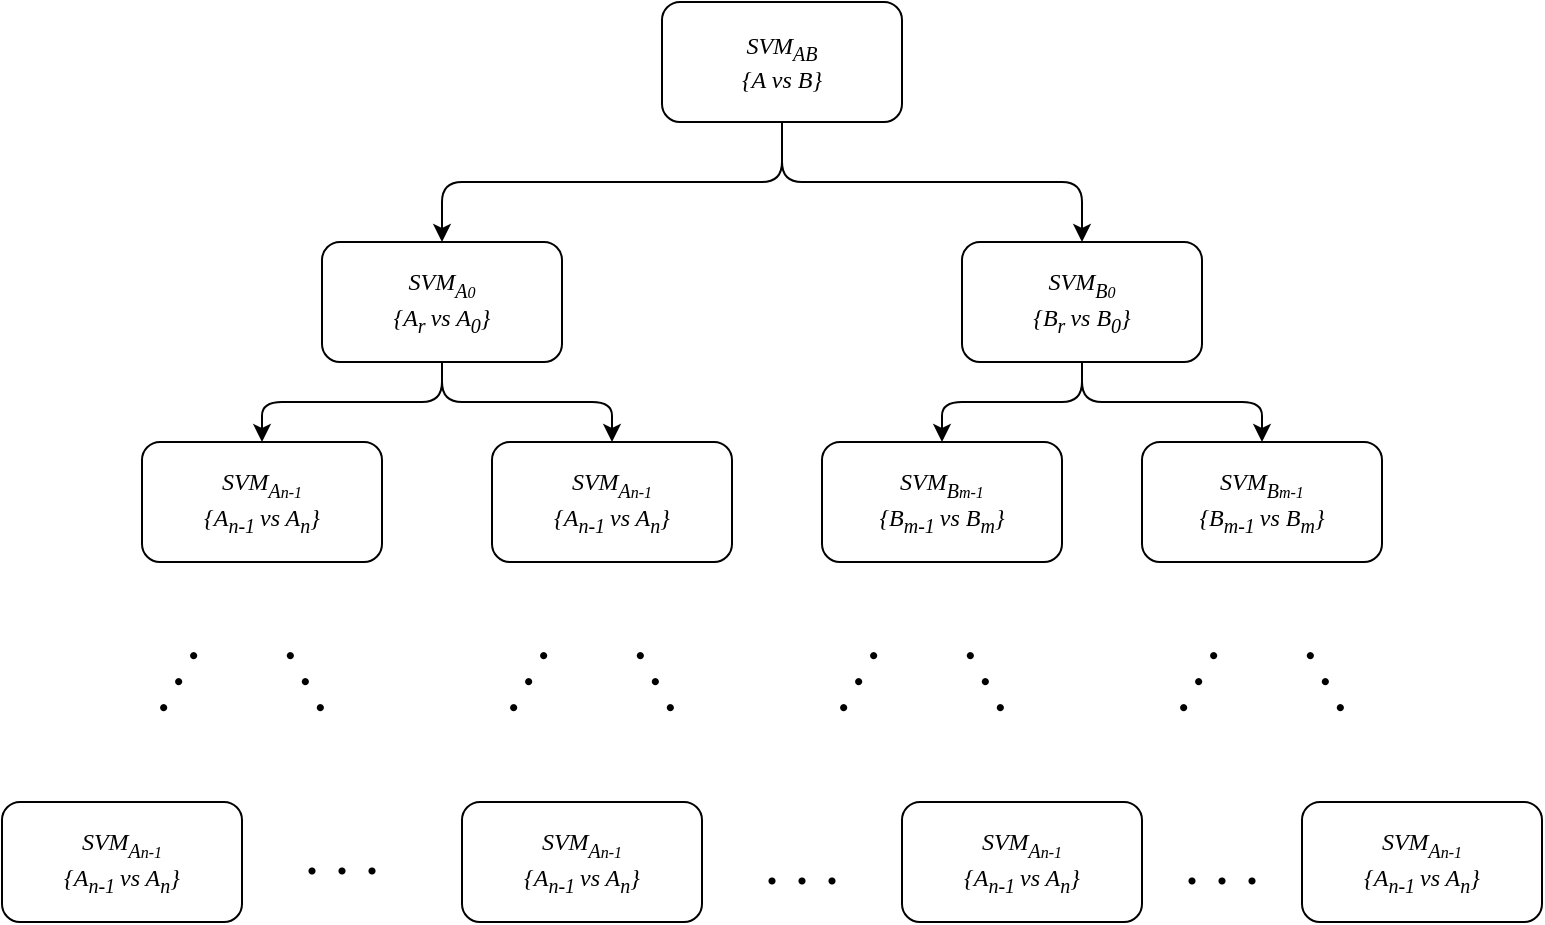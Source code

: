 <mxfile>
    <diagram id="xv-YtesteRBVoPzP7Zjw" name="Page-1">
        <mxGraphModel dx="854" dy="997" grid="1" gridSize="10" guides="1" tooltips="1" connect="1" arrows="1" fold="1" page="1" pageScale="1" pageWidth="850" pageHeight="1100" math="0" shadow="0">
            <root>
                <mxCell id="0"/>
                <mxCell id="1" parent="0"/>
                <mxCell id="2" style="edgeStyle=none;html=1;exitX=0.5;exitY=1;exitDx=0;exitDy=0;entryX=0.5;entryY=0;entryDx=0;entryDy=0;" edge="1" parent="1" source="4" target="9">
                    <mxGeometry relative="1" as="geometry">
                        <mxPoint x="320" y="200" as="targetPoint"/>
                        <Array as="points">
                            <mxPoint x="450" y="170"/>
                            <mxPoint x="280" y="170"/>
                        </Array>
                    </mxGeometry>
                </mxCell>
                <mxCell id="3" style="edgeStyle=none;html=1;exitX=0.5;exitY=1;exitDx=0;exitDy=0;entryX=0.5;entryY=0;entryDx=0;entryDy=0;" edge="1" parent="1" source="4" target="12">
                    <mxGeometry relative="1" as="geometry">
                        <mxPoint x="530" y="200" as="targetPoint"/>
                        <Array as="points">
                            <mxPoint x="450" y="170"/>
                            <mxPoint x="600" y="170"/>
                        </Array>
                    </mxGeometry>
                </mxCell>
                <mxCell id="4" value="&lt;i&gt;&lt;font face=&quot;Georgia&quot;&gt;SVM&lt;sub&gt;AB&lt;/sub&gt;&lt;br&gt;{A vs B}&lt;br&gt;&lt;/font&gt;&lt;/i&gt;" style="rounded=1;whiteSpace=wrap;html=1;" vertex="1" parent="1">
                    <mxGeometry x="390" y="80" width="120" height="60" as="geometry"/>
                </mxCell>
                <mxCell id="23" style="edgeStyle=none;html=1;exitX=0.5;exitY=1;exitDx=0;exitDy=0;entryX=0.5;entryY=0;entryDx=0;entryDy=0;" edge="1" parent="1" source="9" target="18">
                    <mxGeometry relative="1" as="geometry">
                        <Array as="points">
                            <mxPoint x="280" y="280"/>
                            <mxPoint x="190" y="280"/>
                        </Array>
                    </mxGeometry>
                </mxCell>
                <mxCell id="24" style="edgeStyle=none;html=1;exitX=0.5;exitY=1;exitDx=0;exitDy=0;entryX=0.5;entryY=0;entryDx=0;entryDy=0;" edge="1" parent="1" source="9" target="10">
                    <mxGeometry relative="1" as="geometry">
                        <Array as="points">
                            <mxPoint x="280" y="280"/>
                            <mxPoint x="365" y="280"/>
                        </Array>
                    </mxGeometry>
                </mxCell>
                <mxCell id="9" value="&lt;font face=&quot;Georgia&quot;&gt;&lt;i&gt;SVM&lt;sub&gt;A&lt;span style=&quot;font-size: 8px&quot;&gt;0&lt;br&gt;&lt;/span&gt;&lt;/sub&gt;&lt;/i&gt;&lt;/font&gt;&lt;font face=&quot;Georgia&quot;&gt;&lt;i&gt;{A&lt;sub&gt;r &lt;/sub&gt;vs A&lt;sub&gt;0&lt;/sub&gt;}&lt;/i&gt;&lt;br&gt;&lt;/font&gt;" style="rounded=1;whiteSpace=wrap;html=1;" vertex="1" parent="1">
                    <mxGeometry x="220" y="200" width="120" height="60" as="geometry"/>
                </mxCell>
                <mxCell id="10" value="&lt;font face=&quot;Georgia&quot;&gt;&lt;i&gt;SVM&lt;sub&gt;A&lt;span style=&quot;font-size: 8px&quot;&gt;n-1&lt;br&gt;&lt;/span&gt;&lt;/sub&gt;&lt;/i&gt;&lt;/font&gt;&lt;font face=&quot;Georgia&quot;&gt;&lt;i&gt;{A&lt;sub&gt;n-1&amp;nbsp;&lt;/sub&gt;vs A&lt;sub&gt;n&lt;/sub&gt;}&lt;/i&gt;&lt;/font&gt;&lt;i&gt;&lt;font face=&quot;Georgia&quot;&gt;&lt;br&gt;&lt;/font&gt;&lt;/i&gt;" style="rounded=1;whiteSpace=wrap;html=1;" vertex="1" parent="1">
                    <mxGeometry x="305" y="300" width="120" height="60" as="geometry"/>
                </mxCell>
                <mxCell id="11" value="&lt;font face=&quot;Georgia&quot;&gt;&lt;i&gt;SVM&lt;sub&gt;B&lt;font style=&quot;font-size: 8px&quot;&gt;m&lt;/font&gt;&lt;span style=&quot;font-size: 8px&quot;&gt;-1&lt;br&gt;&lt;/span&gt;&lt;/sub&gt;&lt;/i&gt;&lt;/font&gt;&lt;font face=&quot;Georgia&quot;&gt;&lt;i&gt;{B&lt;sub&gt;m-1&amp;nbsp;&lt;/sub&gt;vs B&lt;sub&gt;m&lt;/sub&gt;}&lt;/i&gt;&lt;/font&gt;&lt;i&gt;&lt;font face=&quot;Georgia&quot;&gt;&lt;br&gt;&lt;/font&gt;&lt;/i&gt;" style="rounded=1;whiteSpace=wrap;html=1;" vertex="1" parent="1">
                    <mxGeometry x="470" y="300" width="120" height="60" as="geometry"/>
                </mxCell>
                <mxCell id="25" style="edgeStyle=none;html=1;exitX=0.5;exitY=1;exitDx=0;exitDy=0;entryX=0.5;entryY=0;entryDx=0;entryDy=0;" edge="1" parent="1" source="12" target="11">
                    <mxGeometry relative="1" as="geometry">
                        <Array as="points">
                            <mxPoint x="600" y="280"/>
                            <mxPoint x="530" y="280"/>
                        </Array>
                    </mxGeometry>
                </mxCell>
                <mxCell id="26" style="edgeStyle=none;html=1;exitX=0.5;exitY=1;exitDx=0;exitDy=0;entryX=0.5;entryY=0;entryDx=0;entryDy=0;" edge="1" parent="1" source="12" target="19">
                    <mxGeometry relative="1" as="geometry">
                        <Array as="points">
                            <mxPoint x="600" y="280"/>
                            <mxPoint x="690" y="280"/>
                        </Array>
                    </mxGeometry>
                </mxCell>
                <mxCell id="12" value="&lt;font face=&quot;Georgia&quot;&gt;&lt;i&gt;SVM&lt;sub&gt;B&lt;span style=&quot;font-size: 8px&quot;&gt;0&lt;br&gt;&lt;/span&gt;&lt;/sub&gt;&lt;/i&gt;&lt;/font&gt;&lt;font face=&quot;Georgia&quot;&gt;&lt;i&gt;{B&lt;sub&gt;r&amp;nbsp;&lt;/sub&gt;vs B&lt;sub&gt;0&lt;/sub&gt;}&lt;/i&gt;&lt;/font&gt;&lt;i&gt;&lt;font face=&quot;Georgia&quot;&gt;&lt;br&gt;&lt;/font&gt;&lt;/i&gt;" style="rounded=1;whiteSpace=wrap;html=1;" vertex="1" parent="1">
                    <mxGeometry x="540" y="200" width="120" height="60" as="geometry"/>
                </mxCell>
                <mxCell id="18" value="&lt;font face=&quot;Georgia&quot;&gt;&lt;i&gt;SVM&lt;sub&gt;A&lt;span style=&quot;font-size: 8px&quot;&gt;n-1&lt;br&gt;&lt;/span&gt;&lt;/sub&gt;&lt;/i&gt;&lt;/font&gt;&lt;font face=&quot;Georgia&quot;&gt;&lt;i&gt;{A&lt;sub&gt;n-1&amp;nbsp;&lt;/sub&gt;vs A&lt;sub&gt;n&lt;/sub&gt;}&lt;/i&gt;&lt;/font&gt;&lt;i&gt;&lt;font face=&quot;Georgia&quot;&gt;&lt;br&gt;&lt;/font&gt;&lt;/i&gt;" style="rounded=1;whiteSpace=wrap;html=1;" vertex="1" parent="1">
                    <mxGeometry x="130" y="300" width="120" height="60" as="geometry"/>
                </mxCell>
                <mxCell id="19" value="&lt;font face=&quot;Georgia&quot;&gt;&lt;i&gt;SVM&lt;sub&gt;B&lt;font style=&quot;font-size: 8px&quot;&gt;m&lt;/font&gt;&lt;span style=&quot;font-size: 8px&quot;&gt;-1&lt;br&gt;&lt;/span&gt;&lt;/sub&gt;&lt;/i&gt;&lt;/font&gt;&lt;font face=&quot;Georgia&quot;&gt;&lt;i&gt;{B&lt;sub&gt;m-1&amp;nbsp;&lt;/sub&gt;vs B&lt;sub&gt;m&lt;/sub&gt;}&lt;/i&gt;&lt;/font&gt;&lt;i&gt;&lt;font face=&quot;Georgia&quot;&gt;&lt;br&gt;&lt;/font&gt;&lt;/i&gt;" style="rounded=1;whiteSpace=wrap;html=1;" vertex="1" parent="1">
                    <mxGeometry x="630" y="300" width="120" height="60" as="geometry"/>
                </mxCell>
                <mxCell id="31" value="&lt;font face=&quot;Georgia&quot;&gt;&lt;i&gt;SVM&lt;sub&gt;A&lt;span style=&quot;font-size: 8px&quot;&gt;n-1&lt;br&gt;&lt;/span&gt;&lt;/sub&gt;&lt;/i&gt;&lt;/font&gt;&lt;font face=&quot;Georgia&quot;&gt;&lt;i&gt;{A&lt;sub&gt;n-1&amp;nbsp;&lt;/sub&gt;vs A&lt;sub&gt;n&lt;/sub&gt;}&lt;/i&gt;&lt;/font&gt;&lt;i&gt;&lt;font face=&quot;Georgia&quot;&gt;&lt;br&gt;&lt;/font&gt;&lt;/i&gt;" style="rounded=1;whiteSpace=wrap;html=1;" vertex="1" parent="1">
                    <mxGeometry x="60" y="480" width="120" height="60" as="geometry"/>
                </mxCell>
                <mxCell id="32" value="&lt;font face=&quot;Georgia&quot;&gt;&lt;i&gt;SVM&lt;sub&gt;A&lt;span style=&quot;font-size: 8px&quot;&gt;n-1&lt;br&gt;&lt;/span&gt;&lt;/sub&gt;&lt;/i&gt;&lt;/font&gt;&lt;font face=&quot;Georgia&quot;&gt;&lt;i&gt;{A&lt;sub&gt;n-1&amp;nbsp;&lt;/sub&gt;vs A&lt;sub&gt;n&lt;/sub&gt;}&lt;/i&gt;&lt;/font&gt;&lt;i&gt;&lt;font face=&quot;Georgia&quot;&gt;&lt;br&gt;&lt;/font&gt;&lt;/i&gt;" style="rounded=1;whiteSpace=wrap;html=1;" vertex="1" parent="1">
                    <mxGeometry x="710" y="480" width="120" height="60" as="geometry"/>
                </mxCell>
                <mxCell id="33" value="&lt;font face=&quot;Georgia&quot;&gt;&lt;i&gt;SVM&lt;sub&gt;A&lt;span style=&quot;font-size: 8px&quot;&gt;n-1&lt;br&gt;&lt;/span&gt;&lt;/sub&gt;&lt;/i&gt;&lt;/font&gt;&lt;font face=&quot;Georgia&quot;&gt;&lt;i&gt;{A&lt;sub&gt;n-1&amp;nbsp;&lt;/sub&gt;vs A&lt;sub&gt;n&lt;/sub&gt;}&lt;/i&gt;&lt;/font&gt;&lt;i&gt;&lt;font face=&quot;Georgia&quot;&gt;&lt;br&gt;&lt;/font&gt;&lt;/i&gt;" style="rounded=1;whiteSpace=wrap;html=1;" vertex="1" parent="1">
                    <mxGeometry x="290" y="480" width="120" height="60" as="geometry"/>
                </mxCell>
                <mxCell id="34" value="&lt;font face=&quot;Georgia&quot;&gt;&lt;i&gt;SVM&lt;sub&gt;A&lt;span style=&quot;font-size: 8px&quot;&gt;n-1&lt;br&gt;&lt;/span&gt;&lt;/sub&gt;&lt;/i&gt;&lt;/font&gt;&lt;font face=&quot;Georgia&quot;&gt;&lt;i&gt;{A&lt;sub&gt;n-1&amp;nbsp;&lt;/sub&gt;vs A&lt;sub&gt;n&lt;/sub&gt;}&lt;/i&gt;&lt;/font&gt;&lt;i&gt;&lt;font face=&quot;Georgia&quot;&gt;&lt;br&gt;&lt;/font&gt;&lt;/i&gt;" style="rounded=1;whiteSpace=wrap;html=1;" vertex="1" parent="1">
                    <mxGeometry x="510" y="480" width="120" height="60" as="geometry"/>
                </mxCell>
                <mxCell id="36" value="&lt;font style=&quot;font-size: 30px&quot; face=&quot;Georgia&quot;&gt;. . .&lt;/font&gt;" style="text;html=1;strokeColor=none;fillColor=none;align=center;verticalAlign=middle;whiteSpace=wrap;rounded=0;strokeWidth=7;" vertex="1" parent="1">
                    <mxGeometry x="200" y="490" width="60" height="30" as="geometry"/>
                </mxCell>
                <mxCell id="40" value="&lt;font style=&quot;font-size: 30px&quot; face=&quot;Georgia&quot;&gt;. . .&lt;/font&gt;" style="text;html=1;strokeColor=none;fillColor=none;align=center;verticalAlign=middle;whiteSpace=wrap;rounded=0;strokeWidth=7;" vertex="1" parent="1">
                    <mxGeometry x="430" y="495" width="60" height="30" as="geometry"/>
                </mxCell>
                <mxCell id="41" value="&lt;font style=&quot;font-size: 30px&quot; face=&quot;Georgia&quot;&gt;. . .&lt;/font&gt;" style="text;html=1;strokeColor=none;fillColor=none;align=center;verticalAlign=middle;whiteSpace=wrap;rounded=0;strokeWidth=7;" vertex="1" parent="1">
                    <mxGeometry x="640" y="495" width="60" height="30" as="geometry"/>
                </mxCell>
                <mxCell id="42" value="&lt;font style=&quot;font-size: 30px&quot; face=&quot;Georgia&quot;&gt;. . .&lt;/font&gt;" style="text;html=1;strokeColor=none;fillColor=none;align=center;verticalAlign=middle;whiteSpace=wrap;rounded=0;strokeWidth=7;rotation=-60;" vertex="1" parent="1">
                    <mxGeometry x="110" y="400" width="60" height="30" as="geometry"/>
                </mxCell>
                <mxCell id="43" value="&lt;font style=&quot;font-size: 30px&quot; face=&quot;Georgia&quot;&gt;. . .&lt;/font&gt;" style="text;html=1;strokeColor=none;fillColor=none;align=center;verticalAlign=middle;whiteSpace=wrap;rounded=0;strokeWidth=7;rotation=60;" vertex="1" parent="1">
                    <mxGeometry x="190" y="400" width="60" height="30" as="geometry"/>
                </mxCell>
                <mxCell id="44" value="&lt;font style=&quot;font-size: 30px&quot; face=&quot;Georgia&quot;&gt;. . .&lt;/font&gt;" style="text;html=1;strokeColor=none;fillColor=none;align=center;verticalAlign=middle;whiteSpace=wrap;rounded=0;strokeWidth=7;rotation=-60;" vertex="1" parent="1">
                    <mxGeometry x="285" y="400" width="60" height="30" as="geometry"/>
                </mxCell>
                <mxCell id="45" value="&lt;font style=&quot;font-size: 30px&quot; face=&quot;Georgia&quot;&gt;. . .&lt;/font&gt;" style="text;html=1;strokeColor=none;fillColor=none;align=center;verticalAlign=middle;whiteSpace=wrap;rounded=0;strokeWidth=7;rotation=60;" vertex="1" parent="1">
                    <mxGeometry x="365" y="400" width="60" height="30" as="geometry"/>
                </mxCell>
                <mxCell id="46" value="&lt;font style=&quot;font-size: 30px&quot; face=&quot;Georgia&quot;&gt;. . .&lt;/font&gt;" style="text;html=1;strokeColor=none;fillColor=none;align=center;verticalAlign=middle;whiteSpace=wrap;rounded=0;strokeWidth=7;rotation=-60;" vertex="1" parent="1">
                    <mxGeometry x="450" y="400" width="60" height="30" as="geometry"/>
                </mxCell>
                <mxCell id="47" value="&lt;font style=&quot;font-size: 30px&quot; face=&quot;Georgia&quot;&gt;. . .&lt;/font&gt;" style="text;html=1;strokeColor=none;fillColor=none;align=center;verticalAlign=middle;whiteSpace=wrap;rounded=0;strokeWidth=7;rotation=60;" vertex="1" parent="1">
                    <mxGeometry x="530" y="400" width="60" height="30" as="geometry"/>
                </mxCell>
                <mxCell id="48" value="&lt;font style=&quot;font-size: 30px&quot; face=&quot;Georgia&quot;&gt;. . .&lt;/font&gt;" style="text;html=1;strokeColor=none;fillColor=none;align=center;verticalAlign=middle;whiteSpace=wrap;rounded=0;strokeWidth=7;rotation=-60;" vertex="1" parent="1">
                    <mxGeometry x="620" y="400" width="60" height="30" as="geometry"/>
                </mxCell>
                <mxCell id="49" value="&lt;font style=&quot;font-size: 30px&quot; face=&quot;Georgia&quot;&gt;. . .&lt;/font&gt;" style="text;html=1;strokeColor=none;fillColor=none;align=center;verticalAlign=middle;whiteSpace=wrap;rounded=0;strokeWidth=7;rotation=60;" vertex="1" parent="1">
                    <mxGeometry x="700" y="400" width="60" height="30" as="geometry"/>
                </mxCell>
            </root>
        </mxGraphModel>
    </diagram>
</mxfile>